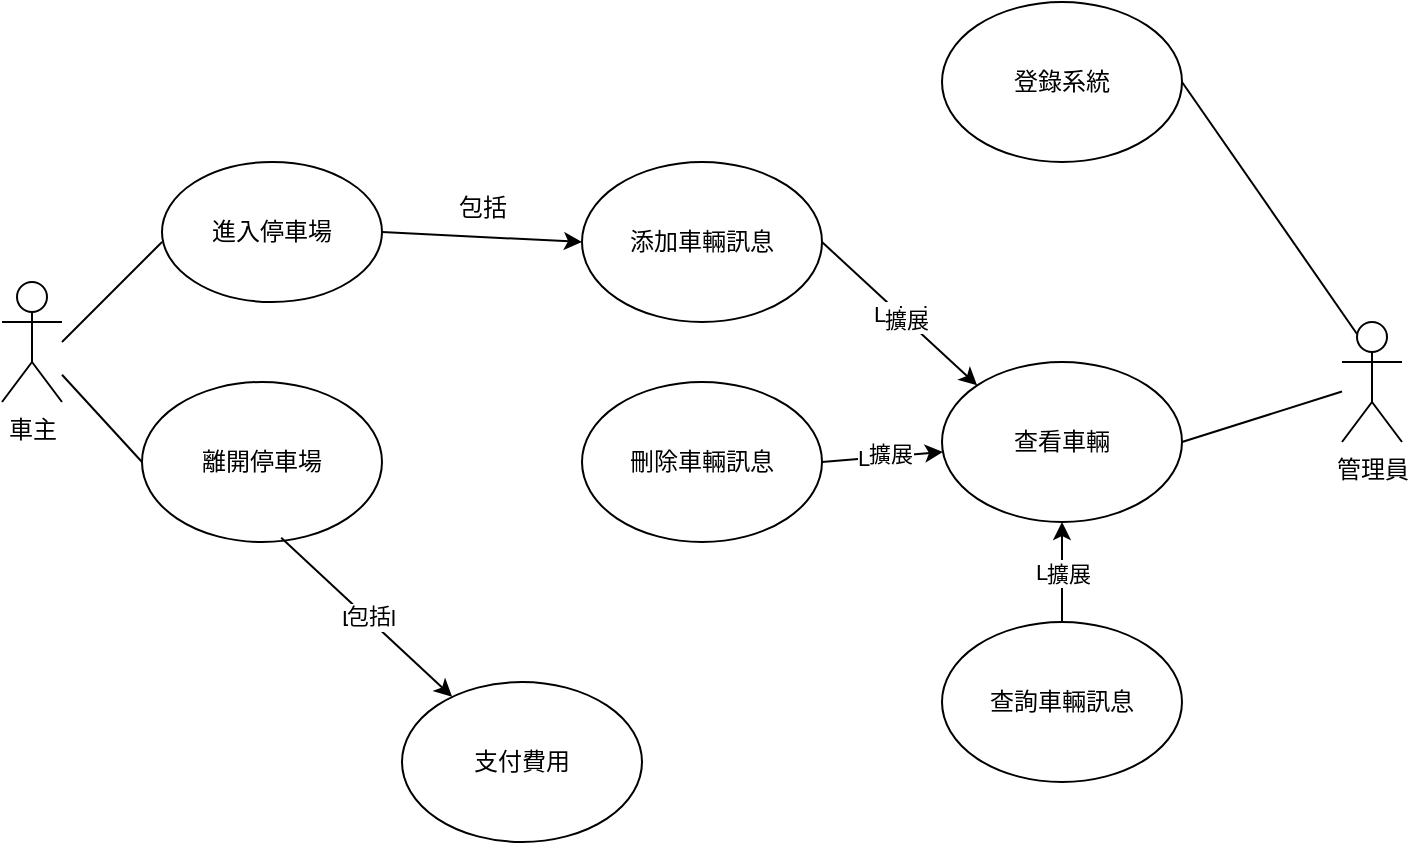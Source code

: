 <mxfile version="22.1.11" type="google">
  <diagram name="第 1 页" id="KL1ZL4BunKM7I4JeBt82">
    <mxGraphModel grid="1" page="1" gridSize="10" guides="1" tooltips="1" connect="1" arrows="1" fold="1" pageScale="1" pageWidth="827" pageHeight="1169" math="0" shadow="0">
      <root>
        <mxCell id="0" />
        <mxCell id="1" parent="0" />
        <mxCell id="9BEuGBWWBBOvplIL2fFb-1" value="進入停車場" style="ellipse;whiteSpace=wrap;html=1;" vertex="1" parent="1">
          <mxGeometry x="120" y="110" width="110" height="70" as="geometry" />
        </mxCell>
        <mxCell id="9BEuGBWWBBOvplIL2fFb-2" value="添加車輛訊息" style="ellipse;whiteSpace=wrap;html=1;" vertex="1" parent="1">
          <mxGeometry x="330" y="110" width="120" height="80" as="geometry" />
        </mxCell>
        <mxCell id="9BEuGBWWBBOvplIL2fFb-3" value="查看車輛" style="ellipse;whiteSpace=wrap;html=1;" vertex="1" parent="1">
          <mxGeometry x="510" y="210" width="120" height="80" as="geometry" />
        </mxCell>
        <mxCell id="9BEuGBWWBBOvplIL2fFb-4" value="離開停車場" style="ellipse;whiteSpace=wrap;html=1;" vertex="1" parent="1">
          <mxGeometry x="110" y="220" width="120" height="80" as="geometry" />
        </mxCell>
        <mxCell id="9BEuGBWWBBOvplIL2fFb-5" value="刪除車輛訊息" style="ellipse;whiteSpace=wrap;html=1;" vertex="1" parent="1">
          <mxGeometry x="330" y="220" width="120" height="80" as="geometry" />
        </mxCell>
        <mxCell id="9BEuGBWWBBOvplIL2fFb-7" value="登錄系統" style="ellipse;whiteSpace=wrap;html=1;" vertex="1" parent="1">
          <mxGeometry x="510" y="30" width="120" height="80" as="geometry" />
        </mxCell>
        <mxCell id="9BEuGBWWBBOvplIL2fFb-8" value="車主&lt;br&gt;" style="shape=umlActor;verticalLabelPosition=bottom;verticalAlign=top;html=1;outlineConnect=0;" vertex="1" parent="1">
          <mxGeometry x="40" y="170" width="30" height="60" as="geometry" />
        </mxCell>
        <mxCell id="9BEuGBWWBBOvplIL2fFb-9" value="" style="endArrow=none;html=1;rounded=0;" edge="1" parent="1">
          <mxGeometry width="50" height="50" relative="1" as="geometry">
            <mxPoint x="70" y="200" as="sourcePoint" />
            <mxPoint x="120" y="150" as="targetPoint" />
          </mxGeometry>
        </mxCell>
        <mxCell id="9BEuGBWWBBOvplIL2fFb-10" value="" style="endArrow=none;html=1;rounded=0;entryX=0;entryY=0.5;entryDx=0;entryDy=0;" edge="1" parent="1" source="9BEuGBWWBBOvplIL2fFb-8" target="9BEuGBWWBBOvplIL2fFb-4">
          <mxGeometry width="50" height="50" relative="1" as="geometry">
            <mxPoint x="50" y="310" as="sourcePoint" />
            <mxPoint x="100" y="260" as="targetPoint" />
          </mxGeometry>
        </mxCell>
        <mxCell id="9BEuGBWWBBOvplIL2fFb-13" value="支付費用" style="ellipse;whiteSpace=wrap;html=1;" vertex="1" parent="1">
          <mxGeometry x="240" y="370" width="120" height="80" as="geometry" />
        </mxCell>
        <mxCell id="9BEuGBWWBBOvplIL2fFb-14" value="" style="endArrow=classic;html=1;rounded=0;exitX=1;exitY=0.5;exitDx=0;exitDy=0;entryX=0;entryY=0.5;entryDx=0;entryDy=0;" edge="1" parent="1" source="9BEuGBWWBBOvplIL2fFb-1" target="9BEuGBWWBBOvplIL2fFb-2">
          <mxGeometry relative="1" as="geometry">
            <mxPoint x="200" y="300" as="sourcePoint" />
            <mxPoint x="300" y="300" as="targetPoint" />
          </mxGeometry>
        </mxCell>
        <mxCell id="9BEuGBWWBBOvplIL2fFb-16" value="" style="endArrow=classic;html=1;rounded=0;exitX=1;exitY=0.5;exitDx=0;exitDy=0;entryX=0;entryY=0;entryDx=0;entryDy=0;" edge="1" parent="1" source="9BEuGBWWBBOvplIL2fFb-2" target="9BEuGBWWBBOvplIL2fFb-3">
          <mxGeometry relative="1" as="geometry">
            <mxPoint x="200" y="300" as="sourcePoint" />
            <mxPoint x="300" y="300" as="targetPoint" />
          </mxGeometry>
        </mxCell>
        <mxCell id="9BEuGBWWBBOvplIL2fFb-17" value="Label" style="edgeLabel;resizable=0;html=1;align=center;verticalAlign=middle;" connectable="0" vertex="1" parent="9BEuGBWWBBOvplIL2fFb-16">
          <mxGeometry relative="1" as="geometry" />
        </mxCell>
        <mxCell id="9BEuGBWWBBOvplIL2fFb-21" value="擴展" style="edgeLabel;html=1;align=center;verticalAlign=middle;resizable=0;points=[];" connectable="0" vertex="1" parent="9BEuGBWWBBOvplIL2fFb-16">
          <mxGeometry x="0.066" relative="1" as="geometry">
            <mxPoint as="offset" />
          </mxGeometry>
        </mxCell>
        <mxCell id="9BEuGBWWBBOvplIL2fFb-18" value="" style="endArrow=classic;html=1;rounded=0;exitX=1;exitY=0.5;exitDx=0;exitDy=0;" edge="1" parent="1" source="9BEuGBWWBBOvplIL2fFb-5" target="9BEuGBWWBBOvplIL2fFb-3">
          <mxGeometry relative="1" as="geometry">
            <mxPoint x="200" y="300" as="sourcePoint" />
            <mxPoint x="300" y="300" as="targetPoint" />
          </mxGeometry>
        </mxCell>
        <mxCell id="9BEuGBWWBBOvplIL2fFb-19" value="Label" style="edgeLabel;resizable=0;html=1;align=center;verticalAlign=middle;" connectable="0" vertex="1" parent="9BEuGBWWBBOvplIL2fFb-18">
          <mxGeometry relative="1" as="geometry" />
        </mxCell>
        <mxCell id="9BEuGBWWBBOvplIL2fFb-22" value="擴展" style="edgeLabel;html=1;align=center;verticalAlign=middle;resizable=0;points=[];" connectable="0" vertex="1" parent="9BEuGBWWBBOvplIL2fFb-18">
          <mxGeometry x="0.108" y="1" relative="1" as="geometry">
            <mxPoint as="offset" />
          </mxGeometry>
        </mxCell>
        <mxCell id="9BEuGBWWBBOvplIL2fFb-20" value="包括" style="text;html=1;align=center;verticalAlign=middle;resizable=0;points=[];autosize=1;strokeColor=none;fillColor=none;" vertex="1" parent="1">
          <mxGeometry x="255" y="118" width="50" height="30" as="geometry" />
        </mxCell>
        <mxCell id="9BEuGBWWBBOvplIL2fFb-25" value="管理員" style="shape=umlActor;verticalLabelPosition=bottom;verticalAlign=top;html=1;outlineConnect=0;" vertex="1" parent="1">
          <mxGeometry x="710" y="190" width="30" height="60" as="geometry" />
        </mxCell>
        <mxCell id="9BEuGBWWBBOvplIL2fFb-27" value="" style="endArrow=none;html=1;rounded=0;entryX=1;entryY=0.5;entryDx=0;entryDy=0;exitX=0.25;exitY=0.1;exitDx=0;exitDy=0;exitPerimeter=0;" edge="1" parent="1" source="9BEuGBWWBBOvplIL2fFb-25" target="9BEuGBWWBBOvplIL2fFb-7">
          <mxGeometry width="50" height="50" relative="1" as="geometry">
            <mxPoint x="410" y="320" as="sourcePoint" />
            <mxPoint x="460" y="270" as="targetPoint" />
          </mxGeometry>
        </mxCell>
        <mxCell id="9BEuGBWWBBOvplIL2fFb-33" value="" style="endArrow=none;html=1;rounded=0;" edge="1" parent="1" target="9BEuGBWWBBOvplIL2fFb-25">
          <mxGeometry width="50" height="50" relative="1" as="geometry">
            <mxPoint x="630" y="250" as="sourcePoint" />
            <mxPoint x="460" y="270" as="targetPoint" />
          </mxGeometry>
        </mxCell>
        <mxCell id="9BEuGBWWBBOvplIL2fFb-34" value="查詢車輛訊息" style="ellipse;whiteSpace=wrap;html=1;" vertex="1" parent="1">
          <mxGeometry x="510" y="340" width="120" height="80" as="geometry" />
        </mxCell>
        <mxCell id="9BEuGBWWBBOvplIL2fFb-35" value="" style="endArrow=classic;html=1;rounded=0;entryX=0.5;entryY=1;entryDx=0;entryDy=0;exitX=0.5;exitY=0;exitDx=0;exitDy=0;" edge="1" parent="1" source="9BEuGBWWBBOvplIL2fFb-34" target="9BEuGBWWBBOvplIL2fFb-3">
          <mxGeometry relative="1" as="geometry">
            <mxPoint x="380" y="300" as="sourcePoint" />
            <mxPoint x="480" y="300" as="targetPoint" />
          </mxGeometry>
        </mxCell>
        <mxCell id="9BEuGBWWBBOvplIL2fFb-36" value="Label" style="edgeLabel;resizable=0;html=1;align=center;verticalAlign=middle;" connectable="0" vertex="1" parent="9BEuGBWWBBOvplIL2fFb-35">
          <mxGeometry relative="1" as="geometry" />
        </mxCell>
        <mxCell id="9BEuGBWWBBOvplIL2fFb-38" value="擴展" style="edgeLabel;html=1;align=center;verticalAlign=middle;resizable=0;points=[];" connectable="0" vertex="1" parent="9BEuGBWWBBOvplIL2fFb-35">
          <mxGeometry x="-0.048" y="-3" relative="1" as="geometry">
            <mxPoint as="offset" />
          </mxGeometry>
        </mxCell>
        <mxCell id="9BEuGBWWBBOvplIL2fFb-39" value="" style="endArrow=classic;html=1;rounded=0;exitX=0.58;exitY=0.973;exitDx=0;exitDy=0;exitPerimeter=0;" edge="1" parent="1" source="9BEuGBWWBBOvplIL2fFb-4" target="9BEuGBWWBBOvplIL2fFb-13">
          <mxGeometry relative="1" as="geometry">
            <mxPoint x="380" y="300" as="sourcePoint" />
            <mxPoint x="480" y="300" as="targetPoint" />
          </mxGeometry>
        </mxCell>
        <mxCell id="9BEuGBWWBBOvplIL2fFb-40" value="Label" style="edgeLabel;resizable=0;html=1;align=center;verticalAlign=middle;" connectable="0" vertex="1" parent="9BEuGBWWBBOvplIL2fFb-39">
          <mxGeometry relative="1" as="geometry" />
        </mxCell>
        <mxCell id="9BEuGBWWBBOvplIL2fFb-41" value="包括" style="edgeLabel;html=1;align=center;verticalAlign=middle;resizable=0;points=[];" connectable="0" vertex="1" parent="9BEuGBWWBBOvplIL2fFb-39">
          <mxGeometry x="0.005" y="1" relative="1" as="geometry">
            <mxPoint as="offset" />
          </mxGeometry>
        </mxCell>
      </root>
    </mxGraphModel>
  </diagram>
</mxfile>
